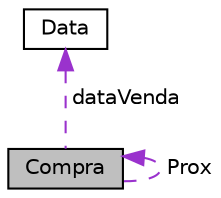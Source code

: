 digraph "Compra"
{
 // LATEX_PDF_SIZE
  edge [fontname="Helvetica",fontsize="10",labelfontname="Helvetica",labelfontsize="10"];
  node [fontname="Helvetica",fontsize="10",shape=record];
  Node1 [label="Compra",height=0.2,width=0.4,color="black", fillcolor="grey75", style="filled", fontcolor="black",tooltip=" "];
  Node2 -> Node1 [dir="back",color="darkorchid3",fontsize="10",style="dashed",label=" dataVenda" ,fontname="Helvetica"];
  Node2 [label="Data",height=0.2,width=0.4,color="black", fillcolor="white", style="filled",URL="$structData.html",tooltip=" "];
  Node1 -> Node1 [dir="back",color="darkorchid3",fontsize="10",style="dashed",label=" Prox" ,fontname="Helvetica"];
}
